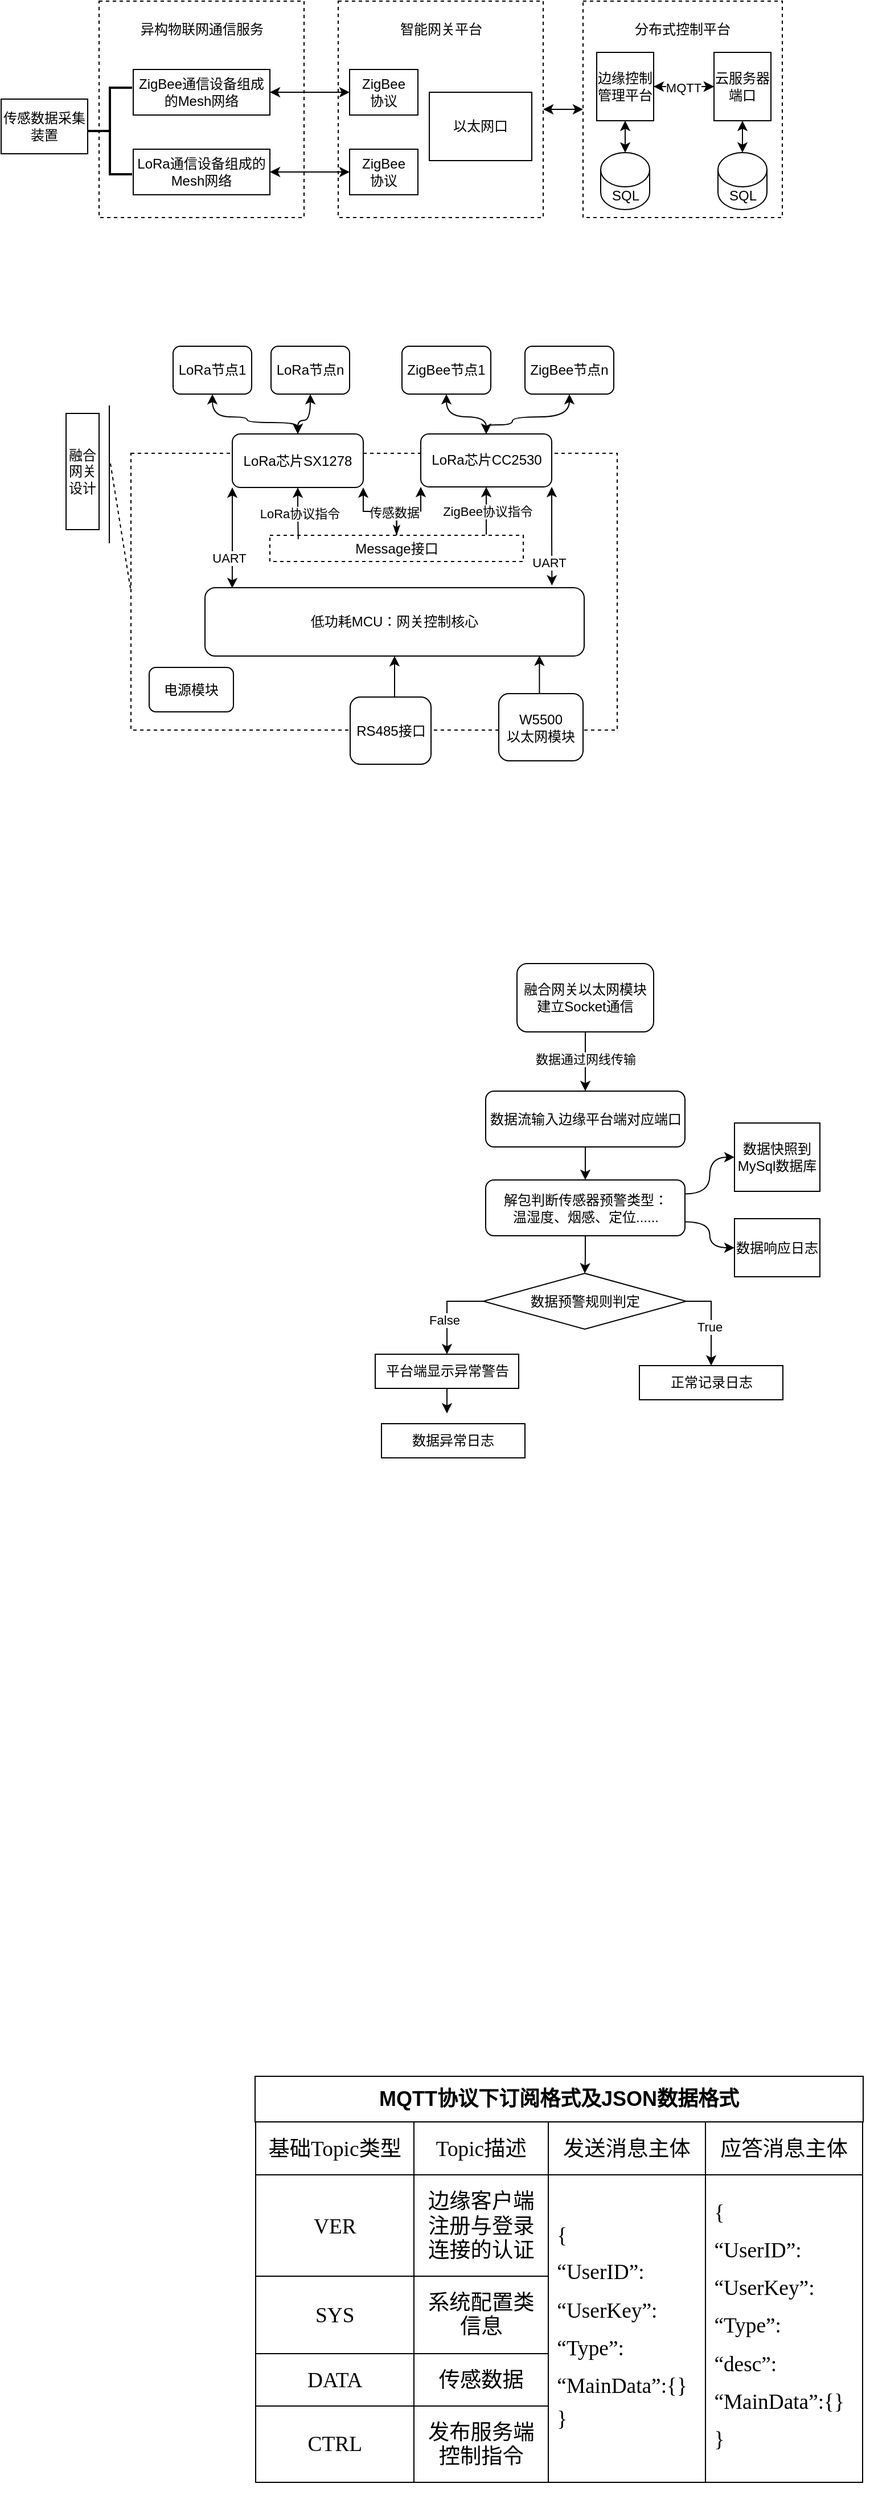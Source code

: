 <mxfile version="22.0.8" type="github">
  <diagram name="第 1 页" id="k4Vl-kW8DVjtGy1HV4eM">
    <mxGraphModel dx="1042" dy="535" grid="0" gridSize="10" guides="1" tooltips="1" connect="1" arrows="1" fold="1" page="1" pageScale="1" pageWidth="1169" pageHeight="827" math="0" shadow="0">
      <root>
        <mxCell id="0" />
        <mxCell id="1" parent="0" />
        <mxCell id="P_EMYtxCgPNGlRLgFlzM-36" value="" style="rounded=0;whiteSpace=wrap;html=1;dashed=1;" vertex="1" parent="1">
          <mxGeometry x="241" y="421" width="427" height="243" as="geometry" />
        </mxCell>
        <mxCell id="dtHTRcF6AHHQQcvX4bGz-1" value="" style="rounded=0;whiteSpace=wrap;html=1;dashed=1;" parent="1" vertex="1">
          <mxGeometry x="213" y="24" width="180" height="190" as="geometry" />
        </mxCell>
        <mxCell id="dtHTRcF6AHHQQcvX4bGz-2" value="异构物联网通信服务" style="text;html=1;strokeColor=none;fillColor=none;align=center;verticalAlign=middle;whiteSpace=wrap;rounded=0;" parent="1" vertex="1">
          <mxGeometry x="245.5" y="34" width="115" height="30" as="geometry" />
        </mxCell>
        <mxCell id="dtHTRcF6AHHQQcvX4bGz-3" value="ZigBee通信设备组成的Mesh网络" style="rounded=0;whiteSpace=wrap;html=1;" parent="1" vertex="1">
          <mxGeometry x="243" y="84" width="120" height="40" as="geometry" />
        </mxCell>
        <mxCell id="dtHTRcF6AHHQQcvX4bGz-4" value="LoRa通信设备组成的Mesh网络" style="rounded=0;whiteSpace=wrap;html=1;" parent="1" vertex="1">
          <mxGeometry x="243" y="154" width="120" height="40" as="geometry" />
        </mxCell>
        <mxCell id="dtHTRcF6AHHQQcvX4bGz-5" value="" style="rounded=0;whiteSpace=wrap;html=1;dashed=1;" parent="1" vertex="1">
          <mxGeometry x="423" y="24" width="180" height="190" as="geometry" />
        </mxCell>
        <mxCell id="dtHTRcF6AHHQQcvX4bGz-6" value="智能网关平台" style="text;html=1;strokeColor=none;fillColor=none;align=center;verticalAlign=middle;whiteSpace=wrap;rounded=0;" parent="1" vertex="1">
          <mxGeometry x="455.5" y="34" width="115" height="30" as="geometry" />
        </mxCell>
        <mxCell id="dtHTRcF6AHHQQcvX4bGz-9" value="" style="edgeStyle=orthogonalEdgeStyle;rounded=0;orthogonalLoop=1;jettySize=auto;html=1;startArrow=classic;startFill=1;" parent="1" source="dtHTRcF6AHHQQcvX4bGz-7" target="dtHTRcF6AHHQQcvX4bGz-3" edge="1">
          <mxGeometry relative="1" as="geometry" />
        </mxCell>
        <mxCell id="dtHTRcF6AHHQQcvX4bGz-7" value="ZigBee&lt;br&gt;协议" style="rounded=0;whiteSpace=wrap;html=1;" parent="1" vertex="1">
          <mxGeometry x="433" y="84" width="60" height="40" as="geometry" />
        </mxCell>
        <mxCell id="dtHTRcF6AHHQQcvX4bGz-11" value="" style="edgeStyle=orthogonalEdgeStyle;rounded=0;orthogonalLoop=1;jettySize=auto;html=1;startArrow=classic;startFill=1;" parent="1" source="dtHTRcF6AHHQQcvX4bGz-8" target="dtHTRcF6AHHQQcvX4bGz-4" edge="1">
          <mxGeometry relative="1" as="geometry" />
        </mxCell>
        <mxCell id="dtHTRcF6AHHQQcvX4bGz-8" value="ZigBee&lt;br&gt;协议" style="rounded=0;whiteSpace=wrap;html=1;" parent="1" vertex="1">
          <mxGeometry x="433" y="154" width="60" height="40" as="geometry" />
        </mxCell>
        <mxCell id="dtHTRcF6AHHQQcvX4bGz-10" value="以太网口" style="rounded=0;whiteSpace=wrap;html=1;" parent="1" vertex="1">
          <mxGeometry x="503" y="104" width="90" height="60" as="geometry" />
        </mxCell>
        <mxCell id="dtHTRcF6AHHQQcvX4bGz-19" value="" style="edgeStyle=orthogonalEdgeStyle;rounded=0;orthogonalLoop=1;jettySize=auto;html=1;entryX=1;entryY=0.5;entryDx=0;entryDy=0;startArrow=classic;startFill=1;" parent="1" source="dtHTRcF6AHHQQcvX4bGz-12" target="dtHTRcF6AHHQQcvX4bGz-5" edge="1">
          <mxGeometry relative="1" as="geometry">
            <Array as="points">
              <mxPoint x="616" y="119" />
              <mxPoint x="616" y="119" />
            </Array>
          </mxGeometry>
        </mxCell>
        <mxCell id="dtHTRcF6AHHQQcvX4bGz-12" value="" style="rounded=0;whiteSpace=wrap;html=1;dashed=1;" parent="1" vertex="1">
          <mxGeometry x="638" y="24" width="175" height="190" as="geometry" />
        </mxCell>
        <mxCell id="dtHTRcF6AHHQQcvX4bGz-13" value="分布式控制平台" style="text;html=1;strokeColor=none;fillColor=none;align=center;verticalAlign=middle;whiteSpace=wrap;rounded=0;" parent="1" vertex="1">
          <mxGeometry x="668" y="34" width="115" height="30" as="geometry" />
        </mxCell>
        <mxCell id="dtHTRcF6AHHQQcvX4bGz-20" value="" style="edgeStyle=orthogonalEdgeStyle;rounded=0;orthogonalLoop=1;jettySize=auto;html=1;" parent="1" source="dtHTRcF6AHHQQcvX4bGz-14" target="dtHTRcF6AHHQQcvX4bGz-15" edge="1">
          <mxGeometry relative="1" as="geometry" />
        </mxCell>
        <mxCell id="dtHTRcF6AHHQQcvX4bGz-14" value="边缘控制管理平台" style="rounded=0;whiteSpace=wrap;html=1;" parent="1" vertex="1">
          <mxGeometry x="650" y="69" width="50" height="60" as="geometry" />
        </mxCell>
        <mxCell id="dtHTRcF6AHHQQcvX4bGz-16" value="" style="edgeStyle=orthogonalEdgeStyle;rounded=0;orthogonalLoop=1;jettySize=auto;html=1;startArrow=classic;startFill=1;" parent="1" source="dtHTRcF6AHHQQcvX4bGz-15" target="dtHTRcF6AHHQQcvX4bGz-14" edge="1">
          <mxGeometry relative="1" as="geometry" />
        </mxCell>
        <mxCell id="dtHTRcF6AHHQQcvX4bGz-24" value="MQTT" style="edgeLabel;html=1;align=center;verticalAlign=middle;resizable=0;points=[];" parent="dtHTRcF6AHHQQcvX4bGz-16" vertex="1" connectable="0">
          <mxGeometry x="0.026" y="1" relative="1" as="geometry">
            <mxPoint as="offset" />
          </mxGeometry>
        </mxCell>
        <mxCell id="dtHTRcF6AHHQQcvX4bGz-30" value="" style="edgeStyle=orthogonalEdgeStyle;rounded=0;orthogonalLoop=1;jettySize=auto;html=1;startArrow=classic;startFill=1;" parent="1" source="dtHTRcF6AHHQQcvX4bGz-15" target="dtHTRcF6AHHQQcvX4bGz-26" edge="1">
          <mxGeometry relative="1" as="geometry" />
        </mxCell>
        <mxCell id="dtHTRcF6AHHQQcvX4bGz-15" value="云服务器端口" style="rounded=0;whiteSpace=wrap;html=1;" parent="1" vertex="1">
          <mxGeometry x="753" y="69" width="50" height="60" as="geometry" />
        </mxCell>
        <mxCell id="dtHTRcF6AHHQQcvX4bGz-27" value="" style="edgeStyle=orthogonalEdgeStyle;rounded=0;orthogonalLoop=1;jettySize=auto;html=1;startArrow=classic;startFill=1;" parent="1" source="dtHTRcF6AHHQQcvX4bGz-25" target="dtHTRcF6AHHQQcvX4bGz-14" edge="1">
          <mxGeometry relative="1" as="geometry" />
        </mxCell>
        <mxCell id="dtHTRcF6AHHQQcvX4bGz-25" value="SQL" style="shape=cylinder3;whiteSpace=wrap;html=1;boundedLbl=1;backgroundOutline=1;size=15;" parent="1" vertex="1">
          <mxGeometry x="653.5" y="157" width="43" height="50" as="geometry" />
        </mxCell>
        <mxCell id="dtHTRcF6AHHQQcvX4bGz-26" value="SQL" style="shape=cylinder3;whiteSpace=wrap;html=1;boundedLbl=1;backgroundOutline=1;size=15;" parent="1" vertex="1">
          <mxGeometry x="756.5" y="157" width="43" height="50" as="geometry" />
        </mxCell>
        <mxCell id="dtHTRcF6AHHQQcvX4bGz-31" value="" style="strokeWidth=2;html=1;shape=mxgraph.flowchart.annotation_2;align=left;labelPosition=right;pointerEvents=1;" parent="1" vertex="1">
          <mxGeometry x="203" y="100" width="39" height="76" as="geometry" />
        </mxCell>
        <mxCell id="dtHTRcF6AHHQQcvX4bGz-32" value="传感数据采集装置" style="rounded=0;whiteSpace=wrap;html=1;" parent="1" vertex="1">
          <mxGeometry x="127" y="110" width="76" height="48" as="geometry" />
        </mxCell>
        <mxCell id="P_EMYtxCgPNGlRLgFlzM-40" style="edgeStyle=orthogonalEdgeStyle;orthogonalLoop=1;jettySize=auto;html=1;exitX=0.5;exitY=1;exitDx=0;exitDy=0;entryX=0.5;entryY=0;entryDx=0;entryDy=0;curved=1;startArrow=classic;startFill=1;" edge="1" parent="1" source="P_EMYtxCgPNGlRLgFlzM-1" target="P_EMYtxCgPNGlRLgFlzM-8">
          <mxGeometry relative="1" as="geometry">
            <Array as="points">
              <mxPoint x="313" y="389" />
              <mxPoint x="343" y="389" />
              <mxPoint x="343" y="394" />
              <mxPoint x="388" y="394" />
            </Array>
          </mxGeometry>
        </mxCell>
        <mxCell id="P_EMYtxCgPNGlRLgFlzM-1" value="LoRa节点1" style="rounded=1;whiteSpace=wrap;html=1;" vertex="1" parent="1">
          <mxGeometry x="278" y="327" width="69" height="42" as="geometry" />
        </mxCell>
        <mxCell id="P_EMYtxCgPNGlRLgFlzM-41" style="edgeStyle=orthogonalEdgeStyle;orthogonalLoop=1;jettySize=auto;html=1;exitX=0.5;exitY=1;exitDx=0;exitDy=0;entryX=0.5;entryY=0;entryDx=0;entryDy=0;curved=1;startArrow=classic;startFill=1;" edge="1" parent="1" source="P_EMYtxCgPNGlRLgFlzM-2" target="P_EMYtxCgPNGlRLgFlzM-8">
          <mxGeometry relative="1" as="geometry">
            <Array as="points">
              <mxPoint x="399" y="392" />
              <mxPoint x="388" y="392" />
            </Array>
          </mxGeometry>
        </mxCell>
        <mxCell id="P_EMYtxCgPNGlRLgFlzM-2" value="LoRa节点n" style="rounded=1;whiteSpace=wrap;html=1;" vertex="1" parent="1">
          <mxGeometry x="364" y="327" width="69" height="42" as="geometry" />
        </mxCell>
        <mxCell id="P_EMYtxCgPNGlRLgFlzM-42" style="edgeStyle=orthogonalEdgeStyle;orthogonalLoop=1;jettySize=auto;html=1;exitX=0.5;exitY=1;exitDx=0;exitDy=0;entryX=0.5;entryY=0;entryDx=0;entryDy=0;curved=1;startArrow=classic;startFill=1;" edge="1" parent="1" source="P_EMYtxCgPNGlRLgFlzM-3" target="P_EMYtxCgPNGlRLgFlzM-9">
          <mxGeometry relative="1" as="geometry" />
        </mxCell>
        <mxCell id="P_EMYtxCgPNGlRLgFlzM-3" value="ZigBee节点1" style="rounded=1;whiteSpace=wrap;html=1;" vertex="1" parent="1">
          <mxGeometry x="479" y="327" width="78" height="42" as="geometry" />
        </mxCell>
        <mxCell id="P_EMYtxCgPNGlRLgFlzM-43" style="edgeStyle=orthogonalEdgeStyle;orthogonalLoop=1;jettySize=auto;html=1;exitX=0.5;exitY=1;exitDx=0;exitDy=0;entryX=0.5;entryY=0;entryDx=0;entryDy=0;curved=1;startArrow=classic;startFill=1;" edge="1" parent="1" source="P_EMYtxCgPNGlRLgFlzM-7" target="P_EMYtxCgPNGlRLgFlzM-9">
          <mxGeometry relative="1" as="geometry">
            <Array as="points">
              <mxPoint x="626" y="389" />
              <mxPoint x="576" y="389" />
              <mxPoint x="576" y="396" />
              <mxPoint x="553" y="396" />
            </Array>
          </mxGeometry>
        </mxCell>
        <mxCell id="P_EMYtxCgPNGlRLgFlzM-7" value="ZigBee节点n" style="rounded=1;whiteSpace=wrap;html=1;" vertex="1" parent="1">
          <mxGeometry x="587" y="327" width="78" height="42" as="geometry" />
        </mxCell>
        <mxCell id="P_EMYtxCgPNGlRLgFlzM-8" value="LoRa芯片SX1278" style="rounded=1;whiteSpace=wrap;html=1;" vertex="1" parent="1">
          <mxGeometry x="330" y="404" width="115" height="47" as="geometry" />
        </mxCell>
        <mxCell id="P_EMYtxCgPNGlRLgFlzM-28" style="edgeStyle=orthogonalEdgeStyle;rounded=0;orthogonalLoop=1;jettySize=auto;html=1;exitX=0.5;exitY=1;exitDx=0;exitDy=0;startArrow=classic;startFill=1;endArrow=none;endFill=0;" edge="1" parent="1" source="P_EMYtxCgPNGlRLgFlzM-9">
          <mxGeometry relative="1" as="geometry">
            <mxPoint x="553" y="492.4" as="targetPoint" />
          </mxGeometry>
        </mxCell>
        <mxCell id="P_EMYtxCgPNGlRLgFlzM-32" value="ZigBee协议指令" style="edgeLabel;html=1;align=center;verticalAlign=middle;resizable=0;points=[];" vertex="1" connectable="0" parent="P_EMYtxCgPNGlRLgFlzM-28">
          <mxGeometry x="0.03" relative="1" as="geometry">
            <mxPoint as="offset" />
          </mxGeometry>
        </mxCell>
        <mxCell id="P_EMYtxCgPNGlRLgFlzM-9" value="LoRa芯片CC2530" style="rounded=1;whiteSpace=wrap;html=1;" vertex="1" parent="1">
          <mxGeometry x="495.5" y="404" width="115" height="46.5" as="geometry" />
        </mxCell>
        <mxCell id="P_EMYtxCgPNGlRLgFlzM-33" style="edgeStyle=orthogonalEdgeStyle;rounded=0;orthogonalLoop=1;jettySize=auto;html=1;exitX=0.5;exitY=0;exitDx=0;exitDy=0;entryX=1;entryY=1;entryDx=0;entryDy=0;" edge="1" parent="1" source="P_EMYtxCgPNGlRLgFlzM-10" target="P_EMYtxCgPNGlRLgFlzM-8">
          <mxGeometry relative="1" as="geometry" />
        </mxCell>
        <mxCell id="P_EMYtxCgPNGlRLgFlzM-34" style="edgeStyle=orthogonalEdgeStyle;rounded=0;orthogonalLoop=1;jettySize=auto;html=1;exitX=0.5;exitY=0;exitDx=0;exitDy=0;entryX=0;entryY=1;entryDx=0;entryDy=0;startArrow=classicThin;startFill=1;" edge="1" parent="1" source="P_EMYtxCgPNGlRLgFlzM-10" target="P_EMYtxCgPNGlRLgFlzM-9">
          <mxGeometry relative="1" as="geometry" />
        </mxCell>
        <mxCell id="P_EMYtxCgPNGlRLgFlzM-35" value="传感数据" style="edgeLabel;html=1;align=center;verticalAlign=middle;resizable=0;points=[];" vertex="1" connectable="0" parent="P_EMYtxCgPNGlRLgFlzM-34">
          <mxGeometry x="-0.334" y="2" relative="1" as="geometry">
            <mxPoint x="-1" y="1" as="offset" />
          </mxGeometry>
        </mxCell>
        <mxCell id="P_EMYtxCgPNGlRLgFlzM-10" value="Message接口" style="rounded=0;whiteSpace=wrap;html=1;dashed=1;" vertex="1" parent="1">
          <mxGeometry x="363" y="493" width="222.5" height="23" as="geometry" />
        </mxCell>
        <mxCell id="P_EMYtxCgPNGlRLgFlzM-11" value="&lt;p style=&quot;margin-top: 0pt; margin-bottom: 0pt; direction: ltr; unicode-bidi: embed; vertical-align: baseline;&quot;&gt;低功耗MCU：网关控制核心&lt;/p&gt;" style="rounded=1;whiteSpace=wrap;html=1;" vertex="1" parent="1">
          <mxGeometry x="306" y="539" width="333" height="60" as="geometry" />
        </mxCell>
        <mxCell id="P_EMYtxCgPNGlRLgFlzM-12" value="电源模块" style="rounded=1;whiteSpace=wrap;html=1;" vertex="1" parent="1">
          <mxGeometry x="257" y="609" width="74" height="39" as="geometry" />
        </mxCell>
        <mxCell id="P_EMYtxCgPNGlRLgFlzM-17" style="edgeStyle=orthogonalEdgeStyle;rounded=0;orthogonalLoop=1;jettySize=auto;html=1;exitX=0.5;exitY=0;exitDx=0;exitDy=0;entryX=0.5;entryY=1;entryDx=0;entryDy=0;" edge="1" parent="1" source="P_EMYtxCgPNGlRLgFlzM-13" target="P_EMYtxCgPNGlRLgFlzM-11">
          <mxGeometry relative="1" as="geometry" />
        </mxCell>
        <mxCell id="P_EMYtxCgPNGlRLgFlzM-13" value="RS485接口" style="rounded=1;whiteSpace=wrap;html=1;" vertex="1" parent="1">
          <mxGeometry x="433.5" y="635" width="71" height="59" as="geometry" />
        </mxCell>
        <mxCell id="P_EMYtxCgPNGlRLgFlzM-14" value="W5500&lt;br&gt;以太网模块" style="rounded=1;whiteSpace=wrap;html=1;" vertex="1" parent="1">
          <mxGeometry x="564" y="632" width="74" height="59" as="geometry" />
        </mxCell>
        <mxCell id="P_EMYtxCgPNGlRLgFlzM-21" style="edgeStyle=orthogonalEdgeStyle;rounded=0;orthogonalLoop=1;jettySize=auto;html=1;exitX=0.5;exitY=0;exitDx=0;exitDy=0;entryX=0.882;entryY=0.993;entryDx=0;entryDy=0;entryPerimeter=0;" edge="1" parent="1" source="P_EMYtxCgPNGlRLgFlzM-14" target="P_EMYtxCgPNGlRLgFlzM-11">
          <mxGeometry relative="1" as="geometry" />
        </mxCell>
        <mxCell id="P_EMYtxCgPNGlRLgFlzM-24" style="edgeStyle=orthogonalEdgeStyle;rounded=0;orthogonalLoop=1;jettySize=auto;html=1;exitX=1;exitY=1;exitDx=0;exitDy=0;entryX=0.915;entryY=-0.033;entryDx=0;entryDy=0;entryPerimeter=0;endArrow=classic;endFill=1;startArrow=classic;startFill=1;" edge="1" parent="1" source="P_EMYtxCgPNGlRLgFlzM-9" target="P_EMYtxCgPNGlRLgFlzM-11">
          <mxGeometry relative="1" as="geometry" />
        </mxCell>
        <mxCell id="P_EMYtxCgPNGlRLgFlzM-29" value="UART" style="edgeLabel;html=1;align=center;verticalAlign=middle;resizable=0;points=[];" vertex="1" connectable="0" parent="P_EMYtxCgPNGlRLgFlzM-24">
          <mxGeometry x="0.558" y="-3" relative="1" as="geometry">
            <mxPoint y="-1" as="offset" />
          </mxGeometry>
        </mxCell>
        <mxCell id="P_EMYtxCgPNGlRLgFlzM-25" style="edgeStyle=orthogonalEdgeStyle;rounded=0;orthogonalLoop=1;jettySize=auto;html=1;exitX=0;exitY=1;exitDx=0;exitDy=0;entryX=0.072;entryY=0.007;entryDx=0;entryDy=0;entryPerimeter=0;startArrow=classic;startFill=1;endArrow=classic;endFill=1;" edge="1" parent="1" source="P_EMYtxCgPNGlRLgFlzM-8" target="P_EMYtxCgPNGlRLgFlzM-11">
          <mxGeometry relative="1" as="geometry" />
        </mxCell>
        <mxCell id="P_EMYtxCgPNGlRLgFlzM-30" value="UART" style="edgeLabel;html=1;align=center;verticalAlign=middle;resizable=0;points=[];" vertex="1" connectable="0" parent="P_EMYtxCgPNGlRLgFlzM-25">
          <mxGeometry x="0.398" y="-3" relative="1" as="geometry">
            <mxPoint as="offset" />
          </mxGeometry>
        </mxCell>
        <mxCell id="P_EMYtxCgPNGlRLgFlzM-26" style="edgeStyle=orthogonalEdgeStyle;rounded=0;orthogonalLoop=1;jettySize=auto;html=1;exitX=0.5;exitY=1;exitDx=0;exitDy=0;entryX=0.112;entryY=0.148;entryDx=0;entryDy=0;entryPerimeter=0;startArrow=classic;startFill=1;endArrow=none;endFill=0;" edge="1" parent="1" source="P_EMYtxCgPNGlRLgFlzM-8" target="P_EMYtxCgPNGlRLgFlzM-10">
          <mxGeometry relative="1" as="geometry" />
        </mxCell>
        <mxCell id="P_EMYtxCgPNGlRLgFlzM-31" value="LoRa协议指令" style="edgeLabel;html=1;align=center;verticalAlign=middle;resizable=0;points=[];" vertex="1" connectable="0" parent="P_EMYtxCgPNGlRLgFlzM-26">
          <mxGeometry x="-0.018" y="1" relative="1" as="geometry">
            <mxPoint y="1" as="offset" />
          </mxGeometry>
        </mxCell>
        <mxCell id="P_EMYtxCgPNGlRLgFlzM-44" value="融合网关设计" style="rounded=0;whiteSpace=wrap;html=1;" vertex="1" parent="1">
          <mxGeometry x="184" y="386" width="29" height="102" as="geometry" />
        </mxCell>
        <mxCell id="P_EMYtxCgPNGlRLgFlzM-45" value="" style="endArrow=none;html=1;rounded=0;entryX=0.5;entryY=1;entryDx=0;entryDy=0;exitX=0.5;exitY=0;exitDx=0;exitDy=0;" edge="1" parent="1">
          <mxGeometry width="50" height="50" relative="1" as="geometry">
            <mxPoint x="222" y="500" as="sourcePoint" />
            <mxPoint x="222" y="379" as="targetPoint" />
          </mxGeometry>
        </mxCell>
        <mxCell id="P_EMYtxCgPNGlRLgFlzM-48" value="" style="endArrow=none;html=1;rounded=0;entryX=0;entryY=0.5;entryDx=0;entryDy=0;dashed=1;" edge="1" parent="1" target="P_EMYtxCgPNGlRLgFlzM-36">
          <mxGeometry width="50" height="50" relative="1" as="geometry">
            <mxPoint x="223" y="430" as="sourcePoint" />
            <mxPoint x="88" y="604" as="targetPoint" />
          </mxGeometry>
        </mxCell>
        <mxCell id="P_EMYtxCgPNGlRLgFlzM-52" value="" style="edgeStyle=orthogonalEdgeStyle;rounded=0;orthogonalLoop=1;jettySize=auto;html=1;" edge="1" parent="1" source="P_EMYtxCgPNGlRLgFlzM-50" target="P_EMYtxCgPNGlRLgFlzM-51">
          <mxGeometry relative="1" as="geometry" />
        </mxCell>
        <mxCell id="P_EMYtxCgPNGlRLgFlzM-53" value="数据通过网线传输" style="edgeLabel;html=1;align=center;verticalAlign=middle;resizable=0;points=[];" vertex="1" connectable="0" parent="P_EMYtxCgPNGlRLgFlzM-52">
          <mxGeometry x="-0.1" relative="1" as="geometry">
            <mxPoint as="offset" />
          </mxGeometry>
        </mxCell>
        <mxCell id="P_EMYtxCgPNGlRLgFlzM-50" value="融合网关以太网模块建立Socket通信" style="rounded=1;whiteSpace=wrap;html=1;" vertex="1" parent="1">
          <mxGeometry x="580" y="869" width="120" height="60" as="geometry" />
        </mxCell>
        <mxCell id="P_EMYtxCgPNGlRLgFlzM-64" value="" style="edgeStyle=orthogonalEdgeStyle;rounded=0;orthogonalLoop=1;jettySize=auto;html=1;" edge="1" parent="1" source="P_EMYtxCgPNGlRLgFlzM-51" target="P_EMYtxCgPNGlRLgFlzM-63">
          <mxGeometry relative="1" as="geometry" />
        </mxCell>
        <mxCell id="P_EMYtxCgPNGlRLgFlzM-51" value="数据流输入边缘平台端对应端口" style="rounded=1;whiteSpace=wrap;html=1;" vertex="1" parent="1">
          <mxGeometry x="552.5" y="981" width="175" height="49" as="geometry" />
        </mxCell>
        <mxCell id="P_EMYtxCgPNGlRLgFlzM-58" style="edgeStyle=orthogonalEdgeStyle;rounded=0;orthogonalLoop=1;jettySize=auto;html=1;exitX=1;exitY=0.25;exitDx=0;exitDy=0;entryX=0;entryY=0.5;entryDx=0;entryDy=0;curved=1;" edge="1" parent="1" source="P_EMYtxCgPNGlRLgFlzM-63" target="P_EMYtxCgPNGlRLgFlzM-56">
          <mxGeometry relative="1" as="geometry">
            <mxPoint x="716" y="1060" as="sourcePoint" />
          </mxGeometry>
        </mxCell>
        <mxCell id="P_EMYtxCgPNGlRLgFlzM-59" style="edgeStyle=orthogonalEdgeStyle;rounded=0;orthogonalLoop=1;jettySize=auto;html=1;exitX=1;exitY=0.75;exitDx=0;exitDy=0;entryX=0;entryY=0.5;entryDx=0;entryDy=0;curved=1;" edge="1" parent="1" source="P_EMYtxCgPNGlRLgFlzM-63" target="P_EMYtxCgPNGlRLgFlzM-57">
          <mxGeometry relative="1" as="geometry">
            <mxPoint x="716" y="1105" as="sourcePoint" />
          </mxGeometry>
        </mxCell>
        <mxCell id="P_EMYtxCgPNGlRLgFlzM-56" value="数据快照到MySql数据库" style="rounded=0;whiteSpace=wrap;html=1;" vertex="1" parent="1">
          <mxGeometry x="771" y="1009" width="75" height="60" as="geometry" />
        </mxCell>
        <mxCell id="P_EMYtxCgPNGlRLgFlzM-57" value="数据响应日志" style="rounded=0;whiteSpace=wrap;html=1;" vertex="1" parent="1">
          <mxGeometry x="771" y="1093" width="75" height="51" as="geometry" />
        </mxCell>
        <mxCell id="P_EMYtxCgPNGlRLgFlzM-67" style="edgeStyle=orthogonalEdgeStyle;rounded=0;orthogonalLoop=1;jettySize=auto;html=1;exitX=0;exitY=0.5;exitDx=0;exitDy=0;entryX=0.5;entryY=0;entryDx=0;entryDy=0;" edge="1" parent="1" source="P_EMYtxCgPNGlRLgFlzM-61" target="P_EMYtxCgPNGlRLgFlzM-62">
          <mxGeometry relative="1" as="geometry" />
        </mxCell>
        <mxCell id="P_EMYtxCgPNGlRLgFlzM-68" value="False" style="edgeLabel;html=1;align=center;verticalAlign=middle;resizable=0;points=[];" vertex="1" connectable="0" parent="P_EMYtxCgPNGlRLgFlzM-67">
          <mxGeometry x="0.226" y="-3" relative="1" as="geometry">
            <mxPoint as="offset" />
          </mxGeometry>
        </mxCell>
        <mxCell id="P_EMYtxCgPNGlRLgFlzM-71" style="edgeStyle=orthogonalEdgeStyle;rounded=0;orthogonalLoop=1;jettySize=auto;html=1;exitX=1;exitY=0.5;exitDx=0;exitDy=0;" edge="1" parent="1" source="P_EMYtxCgPNGlRLgFlzM-61" target="P_EMYtxCgPNGlRLgFlzM-70">
          <mxGeometry relative="1" as="geometry" />
        </mxCell>
        <mxCell id="P_EMYtxCgPNGlRLgFlzM-73" value="True" style="edgeLabel;html=1;align=center;verticalAlign=middle;resizable=0;points=[];" vertex="1" connectable="0" parent="P_EMYtxCgPNGlRLgFlzM-71">
          <mxGeometry x="0.124" y="-2" relative="1" as="geometry">
            <mxPoint as="offset" />
          </mxGeometry>
        </mxCell>
        <mxCell id="P_EMYtxCgPNGlRLgFlzM-61" value="数据预警规则判定" style="rhombus;whiteSpace=wrap;html=1;" vertex="1" parent="1">
          <mxGeometry x="550.5" y="1141" width="178" height="49" as="geometry" />
        </mxCell>
        <mxCell id="P_EMYtxCgPNGlRLgFlzM-69" value="" style="edgeStyle=orthogonalEdgeStyle;rounded=0;orthogonalLoop=1;jettySize=auto;html=1;" edge="1" parent="1" source="P_EMYtxCgPNGlRLgFlzM-62">
          <mxGeometry relative="1" as="geometry">
            <mxPoint x="518.5" y="1264" as="targetPoint" />
          </mxGeometry>
        </mxCell>
        <mxCell id="P_EMYtxCgPNGlRLgFlzM-62" value="平台端显示异常警告" style="rounded=1;whiteSpace=wrap;html=1;arcSize=0;" vertex="1" parent="1">
          <mxGeometry x="455.5" y="1212" width="126" height="30" as="geometry" />
        </mxCell>
        <mxCell id="P_EMYtxCgPNGlRLgFlzM-74" value="" style="edgeStyle=orthogonalEdgeStyle;rounded=0;orthogonalLoop=1;jettySize=auto;html=1;" edge="1" parent="1" source="P_EMYtxCgPNGlRLgFlzM-63" target="P_EMYtxCgPNGlRLgFlzM-61">
          <mxGeometry relative="1" as="geometry" />
        </mxCell>
        <mxCell id="P_EMYtxCgPNGlRLgFlzM-63" value="解包判断传感器预警类型：&lt;br style=&quot;border-color: var(--border-color);&quot;&gt;温湿度、烟感、定位......" style="rounded=1;whiteSpace=wrap;html=1;" vertex="1" parent="1">
          <mxGeometry x="552.5" y="1059" width="175" height="49" as="geometry" />
        </mxCell>
        <mxCell id="P_EMYtxCgPNGlRLgFlzM-65" value="数据异常日志" style="rounded=1;whiteSpace=wrap;html=1;arcSize=0;" vertex="1" parent="1">
          <mxGeometry x="461" y="1273" width="126" height="30" as="geometry" />
        </mxCell>
        <mxCell id="P_EMYtxCgPNGlRLgFlzM-70" value="正常记录日志" style="rounded=1;whiteSpace=wrap;html=1;arcSize=0;" vertex="1" parent="1">
          <mxGeometry x="687.5" y="1222" width="126" height="30" as="geometry" />
        </mxCell>
        <mxCell id="P_EMYtxCgPNGlRLgFlzM-106" value="&lt;table class=&quot;MsoTableGrid&quot; border=&quot;1&quot; cellspacing=&quot;0&quot; style=&quot;border-collapse:collapse;width:400.55pt;margin-left:6.75pt;&#xa;margin-right:6.75pt;mso-table-layout-alt:fixed;border:none;&#xa;mso-border-left-alt:0.5pt solid windowtext;mso-border-top-alt:0.5pt solid windowtext;mso-border-right-alt:0.5pt solid windowtext;&#xa;mso-border-bottom-alt:0.5pt solid windowtext;mso-border-insideh:0.5pt solid windowtext;mso-border-insidev:0.5pt solid windowtext;&#xa;mso-padding-alt:0.0pt 5.4pt 0.0pt 5.4pt ;&quot;&gt;&lt;tbody&gt;&lt;tr&gt;&lt;td width=&quot;186&quot; valign=&quot;center&quot; style=&quot;width:111.75pt;padding:0.0pt 5.4pt 0.0pt 5.4pt ;border-left:1.0pt solid windowtext;&#xa;mso-border-left-alt:0.5pt solid windowtext;border-right:1.0pt solid windowtext;mso-border-right-alt:0.5pt solid windowtext;&#xa;border-top:1.0pt solid windowtext;mso-border-top-alt:0.5pt solid windowtext;border-bottom:1.0pt solid windowtext;&#xa;mso-border-bottom-alt:0.5pt solid windowtext;&quot;&gt;&lt;p class=&quot;MsoNormal&quot; align=&quot;center&quot; style=&quot;mso-pagination:widow-orphan;text-align:center;line-height:114%;&quot;&gt;&lt;span style=&quot;mso-spacerun:&#39;yes&#39;;font-family:宋体;mso-ascii-font-family:&#39;Times New Roman&#39;;&#xa;mso-hansi-font-family:&#39;Times New Roman&#39;;line-height:114%;font-size:14.0pt;&#xa;mso-font-kerning:0.0pt;&quot;&gt;基础&lt;font face=&quot;Times New Roman&quot;&gt;Topic&lt;/font&gt;&lt;font face=&quot;宋体&quot;&gt;类型&lt;/font&gt;&lt;/span&gt;&lt;span style=&quot;font-family:&#39;Times New Roman&#39;;mso-fareast-font-family:宋体;mso-bidi-font-family:宋体;&#xa;line-height:114%;font-size:14.0pt;mso-font-kerning:0.0pt;&quot;&gt;&lt;/span&gt;&lt;/p&gt;&lt;/td&gt;&lt;td width=&quot;152&quot; valign=&quot;center&quot; style=&quot;width:91.7pt;padding:0.0pt 5.4pt 0.0pt 5.4pt ;border-left:none;&#xa;mso-border-left-alt:none;border-right:1.0pt solid windowtext;mso-border-right-alt:0.5pt solid windowtext;&#xa;border-top:1.0pt solid windowtext;mso-border-top-alt:0.5pt solid windowtext;border-bottom:1.0pt solid windowtext;&#xa;mso-border-bottom-alt:0.5pt solid windowtext;&quot;&gt;&lt;p class=&quot;MsoNormal&quot; align=&quot;center&quot; style=&quot;mso-pagination:widow-orphan;text-align:center;line-height:114%;&quot;&gt;&lt;span style=&quot;mso-spacerun:&#39;yes&#39;;font-family:宋体;mso-ascii-font-family:&#39;Times New Roman&#39;;&#xa;mso-hansi-font-family:&#39;Times New Roman&#39;;line-height:114%;font-size:14.0pt;&#xa;mso-font-kerning:0.0pt;&quot;&gt;Topic&lt;font face=&quot;宋体&quot;&gt;描述&lt;/font&gt;&lt;/span&gt;&lt;span style=&quot;font-family:&#39;Times New Roman&#39;;mso-fareast-font-family:宋体;mso-bidi-font-family:宋体;&#xa;line-height:114%;font-size:14.0pt;mso-font-kerning:0.0pt;&quot;&gt;&lt;/span&gt;&lt;/p&gt;&lt;/td&gt;&lt;td width=&quot;164&quot; valign=&quot;center&quot; style=&quot;width:98.55pt;padding:0.0pt 5.4pt 0.0pt 5.4pt ;border-left:none;&#xa;mso-border-left-alt:none;border-right:1.0pt solid windowtext;mso-border-right-alt:0.5pt solid windowtext;&#xa;border-top:1.0pt solid windowtext;mso-border-top-alt:0.5pt solid windowtext;border-bottom:1.0pt solid windowtext;&#xa;mso-border-bottom-alt:0.5pt solid windowtext;&quot;&gt;&lt;p class=&quot;MsoNormal&quot; align=&quot;center&quot; style=&quot;mso-pagination:widow-orphan;text-align:center;line-height:114%;&quot;&gt;&lt;span style=&quot;mso-spacerun:&#39;yes&#39;;font-family:宋体;mso-ascii-font-family:&#39;Times New Roman&#39;;&#xa;mso-hansi-font-family:&#39;Times New Roman&#39;;line-height:114%;font-size:14.0pt;&#xa;mso-font-kerning:0.0pt;&quot;&gt;发送消息主体&lt;/span&gt;&lt;span style=&quot;font-family:&#39;Times New Roman&#39;;mso-fareast-font-family:宋体;mso-bidi-font-family:宋体;&#xa;line-height:114%;font-size:14.0pt;mso-font-kerning:0.0pt;&quot;&gt;&lt;/span&gt;&lt;/p&gt;&lt;/td&gt;&lt;td width=&quot;164&quot; valign=&quot;center&quot; style=&quot;width:98.55pt;padding:0.0pt 5.4pt 0.0pt 5.4pt ;border-left:none;&#xa;mso-border-left-alt:none;border-right:1.0pt solid windowtext;mso-border-right-alt:0.5pt solid windowtext;&#xa;border-top:1.0pt solid windowtext;mso-border-top-alt:0.5pt solid windowtext;border-bottom:1.0pt solid windowtext;&#xa;mso-border-bottom-alt:0.5pt solid windowtext;&quot;&gt;&lt;p class=&quot;MsoNormal&quot; align=&quot;center&quot; style=&quot;mso-pagination:widow-orphan;text-align:center;line-height:114%;&quot;&gt;&lt;span style=&quot;mso-spacerun:&#39;yes&#39;;font-family:宋体;mso-ascii-font-family:&#39;Times New Roman&#39;;&#xa;mso-hansi-font-family:&#39;Times New Roman&#39;;line-height:114%;font-size:14.0pt;&#xa;mso-font-kerning:0.0pt;&quot;&gt;应答消息主体&lt;/span&gt;&lt;span style=&quot;font-family:&#39;Times New Roman&#39;;mso-fareast-font-family:宋体;mso-bidi-font-family:宋体;&#xa;line-height:114%;font-size:14.0pt;mso-font-kerning:0.0pt;&quot;&gt;&lt;/span&gt;&lt;/p&gt;&lt;/td&gt;&lt;/tr&gt;&lt;tr&gt;&lt;td width=&quot;186&quot; valign=&quot;center&quot; style=&quot;width:111.75pt;padding:0.0pt 5.4pt 0.0pt 5.4pt ;border-left:1.0pt solid windowtext;&#xa;mso-border-left-alt:0.5pt solid windowtext;border-right:1.0pt solid windowtext;mso-border-right-alt:0.5pt solid windowtext;&#xa;border-top:none;mso-border-top-alt:0.5pt solid windowtext;border-bottom:1.0pt solid windowtext;&#xa;mso-border-bottom-alt:0.5pt solid windowtext;&quot;&gt;&lt;p class=&quot;MsoNormal&quot; align=&quot;center&quot; style=&quot;mso-pagination:widow-orphan;text-align:center;line-height:114%;&quot;&gt;&lt;span style=&quot;mso-spacerun:&#39;yes&#39;;font-family:宋体;mso-ascii-font-family:&#39;Times New Roman&#39;;&#xa;mso-hansi-font-family:&#39;Times New Roman&#39;;line-height:114%;font-size:14.0pt;&#xa;mso-font-kerning:0.0pt;&quot;&gt;VER&lt;/span&gt;&lt;span style=&quot;font-family:&#39;Times New Roman&#39;;mso-fareast-font-family:宋体;mso-bidi-font-family:宋体;&#xa;line-height:114%;font-size:14.0pt;mso-font-kerning:0.0pt;&quot;&gt;&lt;/span&gt;&lt;/p&gt;&lt;/td&gt;&lt;td width=&quot;152&quot; valign=&quot;center&quot; style=&quot;width:91.7pt;padding:0.0pt 5.4pt 0.0pt 5.4pt ;border-left:none;&#xa;mso-border-left-alt:none;border-right:1.0pt solid windowtext;mso-border-right-alt:0.5pt solid windowtext;&#xa;border-top:none;mso-border-top-alt:0.5pt solid windowtext;border-bottom:1.0pt solid windowtext;&#xa;mso-border-bottom-alt:0.5pt solid windowtext;&quot;&gt;&lt;p class=&quot;MsoNormal&quot; align=&quot;center&quot; style=&quot;mso-pagination:widow-orphan;text-align:center;line-height:114%;&quot;&gt;&lt;span style=&quot;mso-spacerun:&#39;yes&#39;;font-family:宋体;mso-ascii-font-family:&#39;Times New Roman&#39;;&#xa;mso-hansi-font-family:&#39;Times New Roman&#39;;line-height:114%;font-size:14.0pt;&#xa;mso-font-kerning:0.0pt;&quot;&gt;边缘客户端注册与登录连接的认证&lt;/span&gt;&lt;span style=&quot;font-family:&#39;Times New Roman&#39;;mso-fareast-font-family:宋体;mso-bidi-font-family:宋体;&#xa;line-height:114%;font-size:14.0pt;mso-font-kerning:0.0pt;&quot;&gt;&lt;/span&gt;&lt;/p&gt;&lt;/td&gt;&lt;td width=&quot;164&quot; valign=&quot;center&quot; rowspan=&quot;4&quot; style=&quot;width:98.55pt;padding:0.0pt 5.4pt 0.0pt 5.4pt ;border-left:none;&#xa;mso-border-left-alt:none;border-right:1.0pt solid windowtext;mso-border-right-alt:0.5pt solid windowtext;&#xa;border-top:none;mso-border-top-alt:none;border-bottom:1.0pt solid windowtext;&#xa;mso-border-bottom-alt:0.5pt solid windowtext;&quot;&gt;&lt;p class=&quot;MsoNormal&quot; style=&quot;mso-pagination:widow-orphan;text-align:left;line-height:114%;&quot;&gt;&lt;span style=&quot;font-family:宋体;mso-ascii-font-family:&#39;Times New Roman&#39;;mso-hansi-font-family:&#39;Times New Roman&#39;;&#xa;line-height:114%;font-size:14.0pt;mso-font-kerning:0.0pt;&quot;&gt;{&lt;/span&gt;&lt;span style=&quot;font-family:宋体;mso-ascii-font-family:&#39;Times New Roman&#39;;mso-hansi-font-family:&#39;Times New Roman&#39;;&#xa;line-height:114%;font-size:14.0pt;mso-font-kerning:0.0pt;&quot;&gt;&lt;/span&gt;&lt;/p&gt;&lt;p class=&quot;MsoNormal&quot; style=&quot;mso-pagination:widow-orphan;text-align:left;line-height:114%;&quot;&gt;&lt;span style=&quot;font-family:&#39;Times New Roman&#39;;mso-fareast-font-family:宋体;mso-bidi-font-family:宋体;&#xa;line-height:114%;font-size:14.0pt;mso-font-kerning:0.0pt;&quot;&gt;“&lt;/span&gt;&lt;span style=&quot;mso-spacerun:&#39;yes&#39;;font-family:宋体;mso-ascii-font-family:&#39;Times New Roman&#39;;&#xa;mso-hansi-font-family:&#39;Times New Roman&#39;;line-height:114%;font-size:14.0pt;&#xa;mso-font-kerning:0.0pt;&quot;&gt;UserID&lt;/span&gt;&lt;span style=&quot;font-family:&#39;Times New Roman&#39;;mso-fareast-font-family:宋体;mso-bidi-font-family:宋体;&#xa;line-height:114%;font-size:14.0pt;mso-font-kerning:0.0pt;&quot;&gt;”&lt;/span&gt;&lt;span style=&quot;font-family:宋体;mso-ascii-font-family:&#39;Times New Roman&#39;;mso-hansi-font-family:&#39;Times New Roman&#39;;&#xa;line-height:114%;font-size:14.0pt;mso-font-kerning:0.0pt;&quot;&gt;:&lt;/span&gt;&lt;span style=&quot;font-family:宋体;mso-ascii-font-family:&#39;Times New Roman&#39;;mso-hansi-font-family:&#39;Times New Roman&#39;;&#xa;line-height:114%;font-size:14.0pt;mso-font-kerning:0.0pt;&quot;&gt;&lt;/span&gt;&lt;/p&gt;&lt;p class=&quot;MsoNormal&quot; style=&quot;mso-pagination:widow-orphan;text-align:left;line-height:114%;&quot;&gt;&lt;span style=&quot;font-family:&#39;Times New Roman&#39;;mso-fareast-font-family:宋体;mso-bidi-font-family:宋体;&#xa;line-height:114%;font-size:14.0pt;mso-font-kerning:0.0pt;&quot;&gt;“&lt;/span&gt;&lt;span style=&quot;mso-spacerun:&#39;yes&#39;;font-family:宋体;mso-ascii-font-family:&#39;Times New Roman&#39;;&#xa;mso-hansi-font-family:&#39;Times New Roman&#39;;line-height:114%;font-size:14.0pt;&#xa;mso-font-kerning:0.0pt;&quot;&gt;UserKey&lt;/span&gt;&lt;span style=&quot;font-family:&#39;Times New Roman&#39;;mso-fareast-font-family:宋体;mso-bidi-font-family:宋体;&#xa;line-height:114%;font-size:14.0pt;mso-font-kerning:0.0pt;&quot;&gt;”&lt;/span&gt;&lt;span style=&quot;font-family:宋体;mso-ascii-font-family:&#39;Times New Roman&#39;;mso-hansi-font-family:&#39;Times New Roman&#39;;&#xa;line-height:114%;font-size:14.0pt;mso-font-kerning:0.0pt;&quot;&gt;:&lt;/span&gt;&lt;span style=&quot;font-family:宋体;mso-ascii-font-family:&#39;Times New Roman&#39;;mso-hansi-font-family:&#39;Times New Roman&#39;;&#xa;line-height:114%;font-size:14.0pt;mso-font-kerning:0.0pt;&quot;&gt;&lt;/span&gt;&lt;/p&gt;&lt;p class=&quot;MsoNormal&quot; style=&quot;mso-pagination:widow-orphan;text-align:left;line-height:114%;&quot;&gt;&lt;span style=&quot;font-family:&#39;Times New Roman&#39;;mso-fareast-font-family:宋体;mso-bidi-font-family:宋体;&#xa;line-height:114%;font-size:14.0pt;mso-font-kerning:0.0pt;&quot;&gt;“&lt;/span&gt;&lt;span style=&quot;mso-spacerun:&#39;yes&#39;;font-family:宋体;mso-ascii-font-family:&#39;Times New Roman&#39;;&#xa;mso-hansi-font-family:&#39;Times New Roman&#39;;line-height:114%;font-size:14.0pt;&#xa;mso-font-kerning:0.0pt;&quot;&gt;Type&lt;/span&gt;&lt;span style=&quot;font-family:&#39;Times New Roman&#39;;mso-fareast-font-family:宋体;mso-bidi-font-family:宋体;&#xa;line-height:114%;font-size:14.0pt;mso-font-kerning:0.0pt;&quot;&gt;”&lt;/span&gt;&lt;span style=&quot;font-family:宋体;mso-ascii-font-family:&#39;Times New Roman&#39;;mso-hansi-font-family:&#39;Times New Roman&#39;;&#xa;line-height:114%;font-size:14.0pt;mso-font-kerning:0.0pt;&quot;&gt;:&lt;/span&gt;&lt;span style=&quot;font-family:宋体;mso-ascii-font-family:&#39;Times New Roman&#39;;mso-hansi-font-family:&#39;Times New Roman&#39;;&#xa;line-height:114%;font-size:14.0pt;mso-font-kerning:0.0pt;&quot;&gt;&lt;/span&gt;&lt;/p&gt;&lt;p class=&quot;MsoNormal&quot; style=&quot;mso-pagination:widow-orphan;text-align:left;line-height:114%;&quot;&gt;&lt;span style=&quot;font-family:&#39;Times New Roman&#39;;mso-fareast-font-family:宋体;mso-bidi-font-family:宋体;&#xa;line-height:114%;font-size:14.0pt;mso-font-kerning:0.0pt;&quot;&gt;“&lt;/span&gt;&lt;span style=&quot;mso-spacerun:&#39;yes&#39;;font-family:宋体;mso-ascii-font-family:&#39;Times New Roman&#39;;&#xa;mso-hansi-font-family:&#39;Times New Roman&#39;;line-height:114%;font-size:14.0pt;&#xa;mso-font-kerning:0.0pt;&quot;&gt;MainData&lt;/span&gt;&lt;span style=&quot;font-family:&#39;Times New Roman&#39;;mso-fareast-font-family:宋体;mso-bidi-font-family:宋体;&#xa;line-height:114%;font-size:14.0pt;mso-font-kerning:0.0pt;&quot;&gt;”&lt;/span&gt;&lt;span style=&quot;mso-spacerun:&#39;yes&#39;;font-family:宋体;mso-ascii-font-family:&#39;Times New Roman&#39;;&#xa;mso-hansi-font-family:&#39;Times New Roman&#39;;line-height:114%;font-size:14.0pt;&#xa;mso-font-kerning:0.0pt;&quot;&gt;:{}&lt;/span&gt;&lt;span style=&quot;font-family:&#39;Times New Roman&#39;;mso-fareast-font-family:宋体;mso-bidi-font-family:宋体;&#xa;line-height:114%;font-size:14.0pt;mso-font-kerning:0.0pt;&quot;&gt;&lt;/span&gt;&lt;/p&gt;&lt;p class=&quot;MsoNormal&quot; style=&quot;mso-pagination:widow-orphan;text-align:left;line-height:114%;&quot;&gt;&lt;span style=&quot;font-family:宋体;mso-ascii-font-family:&#39;Times New Roman&#39;;mso-hansi-font-family:&#39;Times New Roman&#39;;&#xa;line-height:114%;font-size:14.0pt;mso-font-kerning:0.0pt;&quot;&gt;}&lt;/span&gt;&lt;span style=&quot;font-family:&#39;Times New Roman&#39;;mso-fareast-font-family:宋体;mso-bidi-font-family:宋体;&#xa;line-height:114%;font-size:14.0pt;mso-font-kerning:0.0pt;&quot;&gt;&lt;/span&gt;&lt;/p&gt;&lt;/td&gt;&lt;td width=&quot;164&quot; valign=&quot;center&quot; rowspan=&quot;4&quot; style=&quot;width:98.55pt;padding:0.0pt 5.4pt 0.0pt 5.4pt ;border-left:none;&#xa;mso-border-left-alt:none;border-right:1.0pt solid windowtext;mso-border-right-alt:0.5pt solid windowtext;&#xa;border-top:none;mso-border-top-alt:none;border-bottom:1.0pt solid windowtext;&#xa;mso-border-bottom-alt:0.5pt solid windowtext;&quot;&gt;&lt;p class=&quot;MsoNormal&quot; style=&quot;mso-pagination:widow-orphan;text-align:left;line-height:114%;&quot;&gt;&lt;span style=&quot;font-family:宋体;mso-ascii-font-family:&#39;Times New Roman&#39;;mso-hansi-font-family:&#39;Times New Roman&#39;;&#xa;line-height:114%;font-size:14.0pt;mso-font-kerning:0.0pt;&quot;&gt;{&lt;/span&gt;&lt;span style=&quot;font-family:宋体;mso-ascii-font-family:&#39;Times New Roman&#39;;mso-hansi-font-family:&#39;Times New Roman&#39;;&#xa;line-height:114%;font-size:14.0pt;mso-font-kerning:0.0pt;&quot;&gt;&lt;/span&gt;&lt;/p&gt;&lt;p class=&quot;MsoNormal&quot; style=&quot;mso-pagination:widow-orphan;text-align:left;line-height:114%;&quot;&gt;&lt;span style=&quot;font-family:&#39;Times New Roman&#39;;mso-fareast-font-family:宋体;mso-bidi-font-family:宋体;&#xa;line-height:114%;font-size:14.0pt;mso-font-kerning:0.0pt;&quot;&gt;“&lt;/span&gt;&lt;span style=&quot;mso-spacerun:&#39;yes&#39;;font-family:宋体;mso-ascii-font-family:&#39;Times New Roman&#39;;&#xa;mso-hansi-font-family:&#39;Times New Roman&#39;;line-height:114%;font-size:14.0pt;&#xa;mso-font-kerning:0.0pt;&quot;&gt;UserID&lt;/span&gt;&lt;span style=&quot;font-family:&#39;Times New Roman&#39;;mso-fareast-font-family:宋体;mso-bidi-font-family:宋体;&#xa;line-height:114%;font-size:14.0pt;mso-font-kerning:0.0pt;&quot;&gt;”&lt;/span&gt;&lt;span style=&quot;font-family:宋体;mso-ascii-font-family:&#39;Times New Roman&#39;;mso-hansi-font-family:&#39;Times New Roman&#39;;&#xa;line-height:114%;font-size:14.0pt;mso-font-kerning:0.0pt;&quot;&gt;:&lt;/span&gt;&lt;span style=&quot;font-family:宋体;mso-ascii-font-family:&#39;Times New Roman&#39;;mso-hansi-font-family:&#39;Times New Roman&#39;;&#xa;line-height:114%;font-size:14.0pt;mso-font-kerning:0.0pt;&quot;&gt;&lt;/span&gt;&lt;/p&gt;&lt;p class=&quot;MsoNormal&quot; style=&quot;mso-pagination:widow-orphan;text-align:left;line-height:114%;&quot;&gt;&lt;span style=&quot;font-family:&#39;Times New Roman&#39;;mso-fareast-font-family:宋体;mso-bidi-font-family:宋体;&#xa;line-height:114%;font-size:14.0pt;mso-font-kerning:0.0pt;&quot;&gt;“&lt;/span&gt;&lt;span style=&quot;mso-spacerun:&#39;yes&#39;;font-family:宋体;mso-ascii-font-family:&#39;Times New Roman&#39;;&#xa;mso-hansi-font-family:&#39;Times New Roman&#39;;line-height:114%;font-size:14.0pt;&#xa;mso-font-kerning:0.0pt;&quot;&gt;UserKey&lt;/span&gt;&lt;span style=&quot;font-family:&#39;Times New Roman&#39;;mso-fareast-font-family:宋体;mso-bidi-font-family:宋体;&#xa;line-height:114%;font-size:14.0pt;mso-font-kerning:0.0pt;&quot;&gt;”&lt;/span&gt;&lt;span style=&quot;font-family:宋体;mso-ascii-font-family:&#39;Times New Roman&#39;;mso-hansi-font-family:&#39;Times New Roman&#39;;&#xa;line-height:114%;font-size:14.0pt;mso-font-kerning:0.0pt;&quot;&gt;:&lt;/span&gt;&lt;span style=&quot;font-family:宋体;mso-ascii-font-family:&#39;Times New Roman&#39;;mso-hansi-font-family:&#39;Times New Roman&#39;;&#xa;line-height:114%;font-size:14.0pt;mso-font-kerning:0.0pt;&quot;&gt;&lt;/span&gt;&lt;/p&gt;&lt;p class=&quot;MsoNormal&quot; style=&quot;mso-pagination:widow-orphan;text-align:left;line-height:114%;&quot;&gt;&lt;span style=&quot;font-family:&#39;Times New Roman&#39;;mso-fareast-font-family:宋体;mso-bidi-font-family:宋体;&#xa;line-height:114%;font-size:14.0pt;mso-font-kerning:0.0pt;&quot;&gt;“&lt;/span&gt;&lt;span style=&quot;mso-spacerun:&#39;yes&#39;;font-family:宋体;mso-ascii-font-family:&#39;Times New Roman&#39;;&#xa;mso-hansi-font-family:&#39;Times New Roman&#39;;line-height:114%;font-size:14.0pt;&#xa;mso-font-kerning:0.0pt;&quot;&gt;Type&lt;/span&gt;&lt;span style=&quot;font-family:&#39;Times New Roman&#39;;mso-fareast-font-family:宋体;mso-bidi-font-family:宋体;&#xa;line-height:114%;font-size:14.0pt;mso-font-kerning:0.0pt;&quot;&gt;”&lt;/span&gt;&lt;span style=&quot;font-family:宋体;mso-ascii-font-family:&#39;Times New Roman&#39;;mso-hansi-font-family:&#39;Times New Roman&#39;;&#xa;line-height:114%;font-size:14.0pt;mso-font-kerning:0.0pt;&quot;&gt;:&lt;/span&gt;&lt;span style=&quot;font-family:宋体;mso-ascii-font-family:&#39;Times New Roman&#39;;mso-hansi-font-family:&#39;Times New Roman&#39;;&#xa;line-height:114%;font-size:14.0pt;mso-font-kerning:0.0pt;&quot;&gt;&lt;/span&gt;&lt;/p&gt;&lt;p class=&quot;MsoNormal&quot; style=&quot;mso-pagination:widow-orphan;text-align:left;line-height:114%;&quot;&gt;&lt;span style=&quot;font-family:&#39;Times New Roman&#39;;mso-fareast-font-family:宋体;mso-bidi-font-family:宋体;&#xa;line-height:114%;font-size:14.0pt;mso-font-kerning:0.0pt;&quot;&gt;“&lt;/span&gt;&lt;span style=&quot;mso-spacerun:&#39;yes&#39;;font-family:宋体;mso-ascii-font-family:&#39;Times New Roman&#39;;&#xa;mso-hansi-font-family:&#39;Times New Roman&#39;;line-height:114%;font-size:14.0pt;&#xa;mso-font-kerning:0.0pt;&quot;&gt;desc&lt;/span&gt;&lt;span style=&quot;font-family:&#39;Times New Roman&#39;;mso-fareast-font-family:宋体;mso-bidi-font-family:宋体;&#xa;line-height:114%;font-size:14.0pt;mso-font-kerning:0.0pt;&quot;&gt;”&lt;/span&gt;&lt;span style=&quot;font-family:宋体;mso-ascii-font-family:&#39;Times New Roman&#39;;mso-hansi-font-family:&#39;Times New Roman&#39;;&#xa;line-height:114%;font-size:14.0pt;mso-font-kerning:0.0pt;&quot;&gt;:&lt;/span&gt;&lt;span style=&quot;font-family:&#39;Times New Roman&#39;;mso-fareast-font-family:宋体;mso-bidi-font-family:宋体;&#xa;line-height:114%;font-size:14.0pt;mso-font-kerning:0.0pt;&quot;&gt;&lt;/span&gt;&lt;/p&gt;&lt;p class=&quot;MsoNormal&quot; style=&quot;mso-pagination:widow-orphan;text-align:left;line-height:114%;&quot;&gt;&lt;span style=&quot;font-family:&#39;Times New Roman&#39;;mso-fareast-font-family:宋体;mso-bidi-font-family:宋体;&#xa;line-height:114%;font-size:14.0pt;mso-font-kerning:0.0pt;&quot;&gt;“&lt;/span&gt;&lt;span style=&quot;mso-spacerun:&#39;yes&#39;;font-family:宋体;mso-ascii-font-family:&#39;Times New Roman&#39;;&#xa;mso-hansi-font-family:&#39;Times New Roman&#39;;line-height:114%;font-size:14.0pt;&#xa;mso-font-kerning:0.0pt;&quot;&gt;MainData&lt;/span&gt;&lt;span style=&quot;font-family:&#39;Times New Roman&#39;;mso-fareast-font-family:宋体;mso-bidi-font-family:宋体;&#xa;line-height:114%;font-size:14.0pt;mso-font-kerning:0.0pt;&quot;&gt;”&lt;/span&gt;&lt;span style=&quot;mso-spacerun:&#39;yes&#39;;font-family:宋体;mso-ascii-font-family:&#39;Times New Roman&#39;;&#xa;mso-hansi-font-family:&#39;Times New Roman&#39;;line-height:114%;font-size:14.0pt;&#xa;mso-font-kerning:0.0pt;&quot;&gt;:{}&lt;/span&gt;&lt;span style=&quot;font-family:&#39;Times New Roman&#39;;mso-fareast-font-family:宋体;mso-bidi-font-family:宋体;&#xa;line-height:114%;font-size:14.0pt;mso-font-kerning:0.0pt;&quot;&gt;&lt;/span&gt;&lt;/p&gt;&lt;p class=&quot;MsoNormal&quot; align=&quot;justify&quot; style=&quot;mso-pagination:widow-orphan;text-align:justify;text-justify:inter-ideograph;&#xa;line-height:114%;&quot;&gt;&lt;span style=&quot;font-family:宋体;mso-ascii-font-family:&#39;Times New Roman&#39;;mso-hansi-font-family:&#39;Times New Roman&#39;;&#xa;line-height:114%;font-size:14.0pt;mso-font-kerning:0.0pt;&quot;&gt;}&lt;/span&gt;&lt;span style=&quot;font-family:&#39;Times New Roman&#39;;mso-fareast-font-family:宋体;mso-bidi-font-family:宋体;&#xa;line-height:114%;font-size:14.0pt;mso-font-kerning:0.0pt;&quot;&gt;&lt;/span&gt;&lt;/p&gt;&lt;/td&gt;&lt;/tr&gt;&lt;tr&gt;&lt;td width=&quot;186&quot; valign=&quot;center&quot; style=&quot;width:111.75pt;padding:0.0pt 5.4pt 0.0pt 5.4pt ;border-left:1.0pt solid windowtext;&#xa;mso-border-left-alt:0.5pt solid windowtext;border-right:1.0pt solid windowtext;mso-border-right-alt:0.5pt solid windowtext;&#xa;border-top:none;mso-border-top-alt:0.5pt solid windowtext;border-bottom:1.0pt solid windowtext;&#xa;mso-border-bottom-alt:0.5pt solid windowtext;&quot;&gt;&lt;p class=&quot;MsoNormal&quot; align=&quot;center&quot; style=&quot;mso-pagination:widow-orphan;text-align:center;line-height:114%;&quot;&gt;&lt;span style=&quot;mso-spacerun:&#39;yes&#39;;font-family:宋体;mso-ascii-font-family:&#39;Times New Roman&#39;;&#xa;mso-hansi-font-family:&#39;Times New Roman&#39;;line-height:114%;font-size:14.0pt;&#xa;mso-font-kerning:0.0pt;&quot;&gt;SYS&lt;/span&gt;&lt;span style=&quot;font-family:&#39;Times New Roman&#39;;mso-fareast-font-family:宋体;mso-bidi-font-family:宋体;&#xa;line-height:114%;font-size:14.0pt;mso-font-kerning:0.0pt;&quot;&gt;&lt;/span&gt;&lt;/p&gt;&lt;/td&gt;&lt;td width=&quot;152&quot; valign=&quot;center&quot; style=&quot;width:91.7pt;padding:0.0pt 5.4pt 0.0pt 5.4pt ;border-left:none;&#xa;mso-border-left-alt:none;border-right:1.0pt solid windowtext;mso-border-right-alt:0.5pt solid windowtext;&#xa;border-top:none;mso-border-top-alt:0.5pt solid windowtext;border-bottom:1.0pt solid windowtext;&#xa;mso-border-bottom-alt:0.5pt solid windowtext;&quot;&gt;&lt;p class=&quot;MsoNormal&quot; align=&quot;center&quot; style=&quot;mso-pagination:widow-orphan;text-align:center;line-height:114%;&quot;&gt;&lt;span style=&quot;mso-spacerun:&#39;yes&#39;;font-family:宋体;mso-ascii-font-family:&#39;Times New Roman&#39;;&#xa;mso-hansi-font-family:&#39;Times New Roman&#39;;line-height:114%;font-size:14.0pt;&#xa;mso-font-kerning:0.0pt;&quot;&gt;系统配置类信息&lt;/span&gt;&lt;span style=&quot;font-family:&#39;Times New Roman&#39;;mso-fareast-font-family:宋体;mso-bidi-font-family:宋体;&#xa;line-height:114%;font-size:14.0pt;mso-font-kerning:0.0pt;&quot;&gt;&lt;/span&gt;&lt;/p&gt;&lt;/td&gt;&lt;/tr&gt;&lt;tr&gt;&lt;td width=&quot;186&quot; valign=&quot;center&quot; style=&quot;width:111.75pt;padding:0.0pt 5.4pt 0.0pt 5.4pt ;border-left:1.0pt solid windowtext;&#xa;mso-border-left-alt:0.5pt solid windowtext;border-right:1.0pt solid windowtext;mso-border-right-alt:0.5pt solid windowtext;&#xa;border-top:none;mso-border-top-alt:0.5pt solid windowtext;border-bottom:1.0pt solid windowtext;&#xa;mso-border-bottom-alt:0.5pt solid windowtext;&quot;&gt;&lt;p class=&quot;MsoNormal&quot; align=&quot;center&quot; style=&quot;mso-pagination:widow-orphan;text-align:center;line-height:114%;&quot;&gt;&lt;span style=&quot;mso-spacerun:&#39;yes&#39;;font-family:宋体;mso-ascii-font-family:&#39;Times New Roman&#39;;&#xa;mso-hansi-font-family:&#39;Times New Roman&#39;;line-height:114%;font-size:14.0pt;&#xa;mso-font-kerning:0.0pt;&quot;&gt;DATA&lt;/span&gt;&lt;span style=&quot;font-family:&#39;Times New Roman&#39;;mso-fareast-font-family:宋体;mso-bidi-font-family:宋体;&#xa;line-height:114%;font-size:14.0pt;mso-font-kerning:0.0pt;&quot;&gt;&lt;/span&gt;&lt;/p&gt;&lt;/td&gt;&lt;td width=&quot;152&quot; valign=&quot;center&quot; style=&quot;width:91.7pt;padding:0.0pt 5.4pt 0.0pt 5.4pt ;border-left:none;&#xa;mso-border-left-alt:none;border-right:1.0pt solid windowtext;mso-border-right-alt:0.5pt solid windowtext;&#xa;border-top:none;mso-border-top-alt:0.5pt solid windowtext;border-bottom:1.0pt solid windowtext;&#xa;mso-border-bottom-alt:0.5pt solid windowtext;&quot;&gt;&lt;p class=&quot;MsoNormal&quot; align=&quot;center&quot; style=&quot;mso-pagination:widow-orphan;text-align:center;line-height:114%;&quot;&gt;&lt;span style=&quot;mso-spacerun:&#39;yes&#39;;font-family:宋体;mso-ascii-font-family:&#39;Times New Roman&#39;;&#xa;mso-hansi-font-family:&#39;Times New Roman&#39;;line-height:114%;font-size:14.0pt;&#xa;mso-font-kerning:0.0pt;&quot;&gt;传感数据&lt;/span&gt;&lt;span style=&quot;font-family:&#39;Times New Roman&#39;;mso-fareast-font-family:宋体;mso-bidi-font-family:宋体;&#xa;line-height:114%;font-size:14.0pt;mso-font-kerning:0.0pt;&quot;&gt;&lt;/span&gt;&lt;/p&gt;&lt;/td&gt;&lt;/tr&gt;&lt;tr&gt;&lt;td width=&quot;186&quot; valign=&quot;center&quot; style=&quot;width:111.75pt;padding:0.0pt 5.4pt 0.0pt 5.4pt ;border-left:1.0pt solid windowtext;&#xa;mso-border-left-alt:0.5pt solid windowtext;border-right:1.0pt solid windowtext;mso-border-right-alt:0.5pt solid windowtext;&#xa;border-top:none;mso-border-top-alt:0.5pt solid windowtext;border-bottom:1.0pt solid windowtext;&#xa;mso-border-bottom-alt:0.5pt solid windowtext;&quot;&gt;&lt;p class=&quot;MsoNormal&quot; align=&quot;center&quot; style=&quot;mso-pagination:widow-orphan;text-align:center;line-height:114%;&quot;&gt;&lt;span style=&quot;mso-spacerun:&#39;yes&#39;;font-family:宋体;mso-ascii-font-family:&#39;Times New Roman&#39;;&#xa;mso-hansi-font-family:&#39;Times New Roman&#39;;line-height:114%;font-size:14.0pt;&#xa;mso-font-kerning:0.0pt;&quot;&gt;CTRL&lt;/span&gt;&lt;span style=&quot;font-family:&#39;Times New Roman&#39;;mso-fareast-font-family:宋体;mso-bidi-font-family:宋体;&#xa;line-height:114%;font-size:14.0pt;mso-font-kerning:0.0pt;&quot;&gt;&lt;/span&gt;&lt;/p&gt;&lt;/td&gt;&lt;td width=&quot;152&quot; valign=&quot;center&quot; style=&quot;width:91.7pt;padding:0.0pt 5.4pt 0.0pt 5.4pt ;border-left:none;&#xa;mso-border-left-alt:none;border-right:1.0pt solid windowtext;mso-border-right-alt:0.5pt solid windowtext;&#xa;border-top:none;mso-border-top-alt:0.5pt solid windowtext;border-bottom:1.0pt solid windowtext;&#xa;mso-border-bottom-alt:0.5pt solid windowtext;&quot;&gt;&lt;p class=&quot;MsoNormal&quot; align=&quot;center&quot; style=&quot;mso-pagination:widow-orphan;text-align:center;line-height:114%;&quot;&gt;&lt;span style=&quot;mso-spacerun:&#39;yes&#39;;font-family:宋体;mso-ascii-font-family:&#39;Times New Roman&#39;;&#xa;mso-hansi-font-family:&#39;Times New Roman&#39;;line-height:114%;font-size:14.0pt;&#xa;mso-font-kerning:0.0pt;&quot;&gt;发布服务端控制指令&lt;/span&gt;&lt;span style=&quot;font-family:&#39;Times New Roman&#39;;mso-fareast-font-family:宋体;mso-bidi-font-family:宋体;&#xa;line-height:114%;font-size:14.0pt;mso-font-kerning:0.0pt;&quot;&gt;&lt;/span&gt;&lt;/p&gt;&lt;/td&gt;&lt;/tr&gt;&lt;/tbody&gt;&lt;/table&gt;" style="text;whiteSpace=wrap;html=1;" vertex="1" parent="1">
          <mxGeometry x="339" y="1879" width="550" height="338" as="geometry" />
        </mxCell>
        <mxCell id="P_EMYtxCgPNGlRLgFlzM-108" value="&lt;font style=&quot;font-size: 18px;&quot;&gt;&lt;b&gt;MQTT协议下订阅格式及JSON数据格式&lt;/b&gt;&lt;/font&gt;" style="rounded=0;whiteSpace=wrap;html=1;" vertex="1" parent="1">
          <mxGeometry x="350" y="1846" width="534" height="40" as="geometry" />
        </mxCell>
      </root>
    </mxGraphModel>
  </diagram>
</mxfile>
